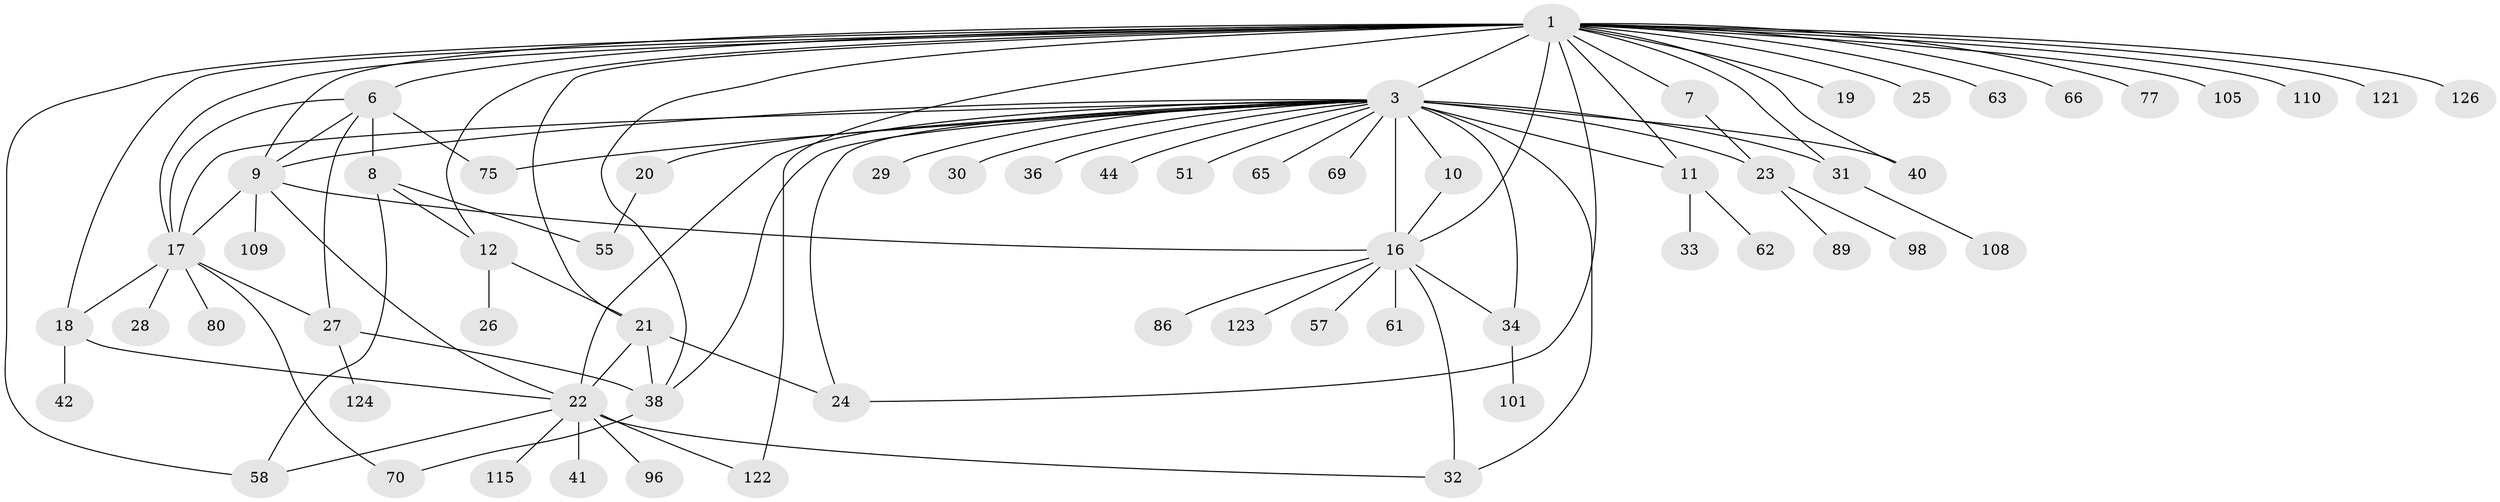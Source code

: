 // original degree distribution, {4: 0.11023622047244094, 24: 0.007874015748031496, 18: 0.007874015748031496, 6: 0.007874015748031496, 10: 0.015748031496062992, 11: 0.015748031496062992, 2: 0.1968503937007874, 8: 0.007874015748031496, 3: 0.09448818897637795, 5: 0.03937007874015748, 1: 0.47244094488188976, 13: 0.007874015748031496, 7: 0.015748031496062992}
// Generated by graph-tools (version 1.1) at 2025/18/03/04/25 18:18:19]
// undirected, 63 vertices, 95 edges
graph export_dot {
graph [start="1"]
  node [color=gray90,style=filled];
  1 [super="+2"];
  3 [super="+5+60+68"];
  6 [super="+100+102+107+15+39+43"];
  7;
  8;
  9 [super="+97+106+92+49"];
  10 [super="+46+74"];
  11;
  12 [super="+71"];
  16 [super="+45"];
  17 [super="+104+47+37+119+76"];
  18;
  19 [super="+72+73"];
  20;
  21 [super="+84"];
  22;
  23;
  24;
  25 [super="+53"];
  26;
  27;
  28;
  29;
  30 [super="+48"];
  31;
  32 [super="+111"];
  33;
  34 [super="+35"];
  36;
  38 [super="+99+67+56"];
  40 [super="+125"];
  41 [super="+114"];
  42;
  44 [super="+103+81"];
  51;
  55;
  57;
  58;
  61;
  62;
  63;
  65 [super="+78"];
  66;
  69;
  70;
  75;
  77;
  80;
  86;
  89;
  96;
  98;
  101;
  105;
  108;
  109;
  110;
  115;
  121;
  122;
  123;
  124;
  126;
  1 -- 25;
  1 -- 63;
  1 -- 40 [weight=2];
  1 -- 66;
  1 -- 3 [weight=5];
  1 -- 6 [weight=2];
  1 -- 7;
  1 -- 9 [weight=2];
  1 -- 11;
  1 -- 12;
  1 -- 77;
  1 -- 16 [weight=2];
  1 -- 17;
  1 -- 18;
  1 -- 19;
  1 -- 21;
  1 -- 24;
  1 -- 31;
  1 -- 38;
  1 -- 122;
  1 -- 105;
  1 -- 110;
  1 -- 121;
  1 -- 58;
  1 -- 126;
  3 -- 10 [weight=2];
  3 -- 11 [weight=2];
  3 -- 17;
  3 -- 22;
  3 -- 29;
  3 -- 30;
  3 -- 32;
  3 -- 36;
  3 -- 44;
  3 -- 51;
  3 -- 75;
  3 -- 65;
  3 -- 34;
  3 -- 69;
  3 -- 38;
  3 -- 40;
  3 -- 9 [weight=2];
  3 -- 16 [weight=3];
  3 -- 20;
  3 -- 23;
  3 -- 24;
  3 -- 31;
  6 -- 8;
  6 -- 17;
  6 -- 27;
  6 -- 75;
  6 -- 9;
  7 -- 23;
  8 -- 12;
  8 -- 55;
  8 -- 58;
  9 -- 16;
  9 -- 22;
  9 -- 17;
  9 -- 109;
  10 -- 16;
  11 -- 33;
  11 -- 62;
  12 -- 21;
  12 -- 26;
  16 -- 34;
  16 -- 57;
  16 -- 86;
  16 -- 123;
  16 -- 32;
  16 -- 61;
  17 -- 27;
  17 -- 28;
  17 -- 70;
  17 -- 80;
  17 -- 18;
  18 -- 22;
  18 -- 42;
  20 -- 55;
  21 -- 22;
  21 -- 24;
  21 -- 38;
  22 -- 32;
  22 -- 41;
  22 -- 58;
  22 -- 96;
  22 -- 115;
  22 -- 122;
  23 -- 89;
  23 -- 98;
  27 -- 38;
  27 -- 124;
  31 -- 108;
  34 -- 101;
  38 -- 70;
}
